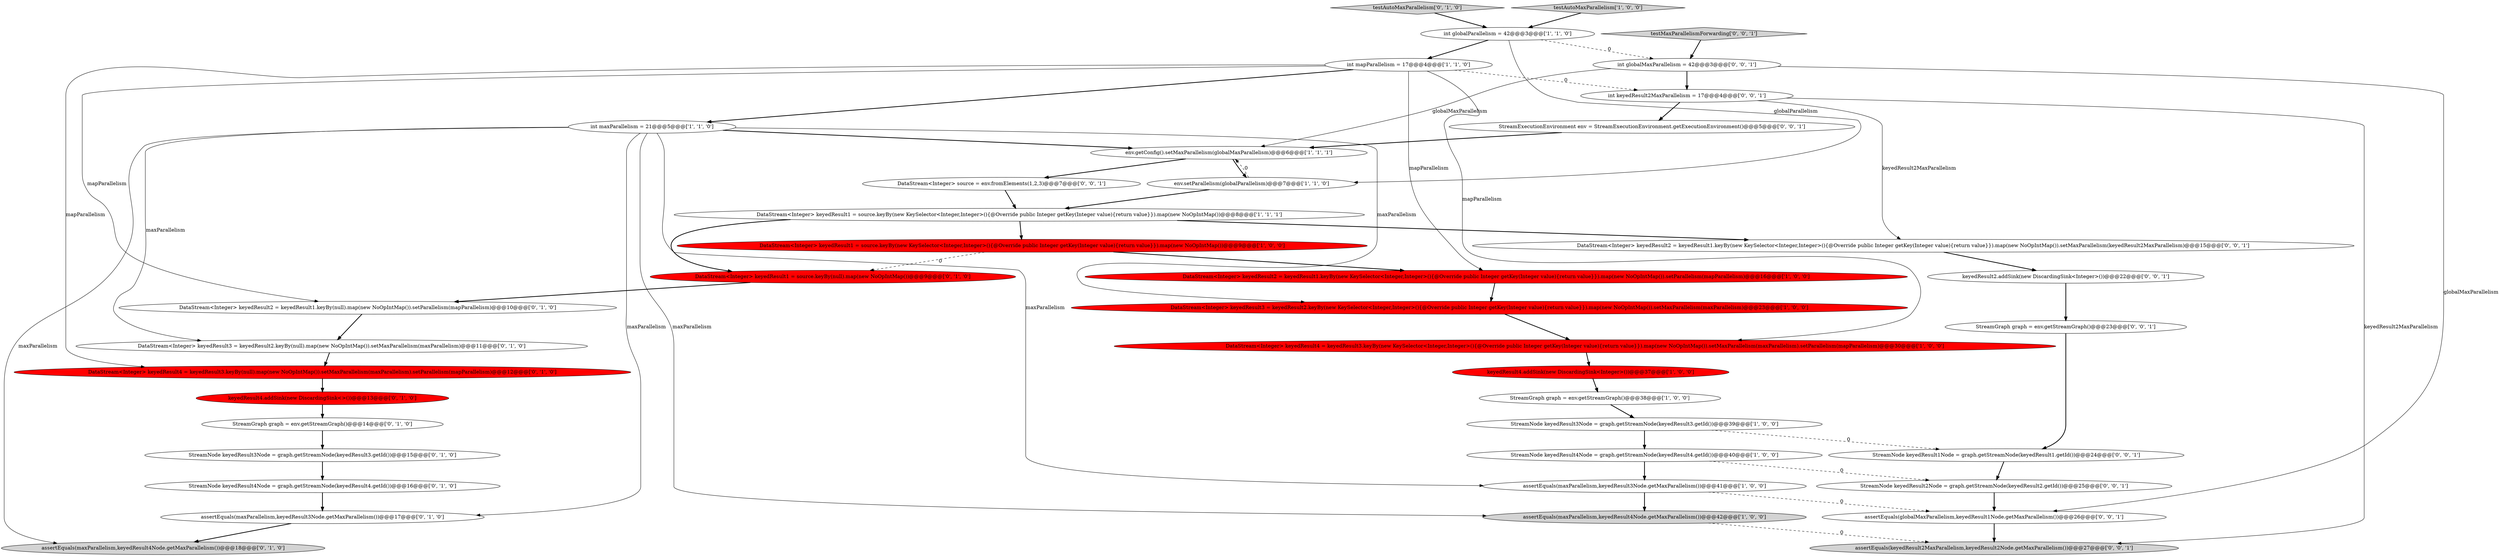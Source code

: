 digraph {
38 [style = filled, label = "StreamNode keyedResult2Node = graph.getStreamNode(keyedResult2.getId())@@@25@@@['0', '0', '1']", fillcolor = white, shape = ellipse image = "AAA0AAABBB3BBB"];
37 [style = filled, label = "assertEquals(keyedResult2MaxParallelism,keyedResult2Node.getMaxParallelism())@@@27@@@['0', '0', '1']", fillcolor = lightgray, shape = ellipse image = "AAA0AAABBB3BBB"];
22 [style = filled, label = "DataStream<Integer> keyedResult1 = source.keyBy(null).map(new NoOpIntMap())@@@9@@@['0', '1', '0']", fillcolor = red, shape = ellipse image = "AAA1AAABBB2BBB"];
23 [style = filled, label = "DataStream<Integer> keyedResult3 = keyedResult2.keyBy(null).map(new NoOpIntMap()).setMaxParallelism(maxParallelism)@@@11@@@['0', '1', '0']", fillcolor = white, shape = ellipse image = "AAA0AAABBB2BBB"];
19 [style = filled, label = "DataStream<Integer> keyedResult4 = keyedResult3.keyBy(null).map(new NoOpIntMap()).setMaxParallelism(maxParallelism).setParallelism(mapParallelism)@@@12@@@['0', '1', '0']", fillcolor = red, shape = ellipse image = "AAA1AAABBB2BBB"];
6 [style = filled, label = "env.getConfig().setMaxParallelism(globalMaxParallelism)@@@6@@@['1', '1', '1']", fillcolor = white, shape = ellipse image = "AAA0AAABBB1BBB"];
36 [style = filled, label = "StreamExecutionEnvironment env = StreamExecutionEnvironment.getExecutionEnvironment()@@@5@@@['0', '0', '1']", fillcolor = white, shape = ellipse image = "AAA0AAABBB3BBB"];
15 [style = filled, label = "DataStream<Integer> keyedResult4 = keyedResult3.keyBy(new KeySelector<Integer,Integer>(){@Override public Integer getKey(Integer value){return value}}).map(new NoOpIntMap()).setMaxParallelism(maxParallelism).setParallelism(mapParallelism)@@@30@@@['1', '0', '0']", fillcolor = red, shape = ellipse image = "AAA1AAABBB1BBB"];
11 [style = filled, label = "int globalParallelism = 42@@@3@@@['1', '1', '0']", fillcolor = white, shape = ellipse image = "AAA0AAABBB1BBB"];
4 [style = filled, label = "DataStream<Integer> keyedResult3 = keyedResult2.keyBy(new KeySelector<Integer,Integer>(){@Override public Integer getKey(Integer value){return value}}).map(new NoOpIntMap()).setMaxParallelism(maxParallelism)@@@23@@@['1', '0', '0']", fillcolor = red, shape = ellipse image = "AAA1AAABBB1BBB"];
29 [style = filled, label = "testMaxParallelismForwarding['0', '0', '1']", fillcolor = lightgray, shape = diamond image = "AAA0AAABBB3BBB"];
31 [style = filled, label = "int keyedResult2MaxParallelism = 17@@@4@@@['0', '0', '1']", fillcolor = white, shape = ellipse image = "AAA0AAABBB3BBB"];
10 [style = filled, label = "StreamGraph graph = env.getStreamGraph()@@@38@@@['1', '0', '0']", fillcolor = white, shape = ellipse image = "AAA0AAABBB1BBB"];
3 [style = filled, label = "assertEquals(maxParallelism,keyedResult4Node.getMaxParallelism())@@@42@@@['1', '0', '0']", fillcolor = lightgray, shape = ellipse image = "AAA0AAABBB1BBB"];
7 [style = filled, label = "StreamNode keyedResult4Node = graph.getStreamNode(keyedResult4.getId())@@@40@@@['1', '0', '0']", fillcolor = white, shape = ellipse image = "AAA0AAABBB1BBB"];
26 [style = filled, label = "DataStream<Integer> keyedResult2 = keyedResult1.keyBy(null).map(new NoOpIntMap()).setParallelism(mapParallelism)@@@10@@@['0', '1', '0']", fillcolor = white, shape = ellipse image = "AAA0AAABBB2BBB"];
27 [style = filled, label = "StreamGraph graph = env.getStreamGraph()@@@14@@@['0', '1', '0']", fillcolor = white, shape = ellipse image = "AAA0AAABBB2BBB"];
34 [style = filled, label = "DataStream<Integer> keyedResult2 = keyedResult1.keyBy(new KeySelector<Integer,Integer>(){@Override public Integer getKey(Integer value){return value}}).map(new NoOpIntMap()).setMaxParallelism(keyedResult2MaxParallelism)@@@15@@@['0', '0', '1']", fillcolor = white, shape = ellipse image = "AAA0AAABBB3BBB"];
35 [style = filled, label = "assertEquals(globalMaxParallelism,keyedResult1Node.getMaxParallelism())@@@26@@@['0', '0', '1']", fillcolor = white, shape = ellipse image = "AAA0AAABBB3BBB"];
24 [style = filled, label = "StreamNode keyedResult4Node = graph.getStreamNode(keyedResult4.getId())@@@16@@@['0', '1', '0']", fillcolor = white, shape = ellipse image = "AAA0AAABBB2BBB"];
30 [style = filled, label = "int globalMaxParallelism = 42@@@3@@@['0', '0', '1']", fillcolor = white, shape = ellipse image = "AAA0AAABBB3BBB"];
32 [style = filled, label = "DataStream<Integer> source = env.fromElements(1,2,3)@@@7@@@['0', '0', '1']", fillcolor = white, shape = ellipse image = "AAA0AAABBB3BBB"];
33 [style = filled, label = "StreamGraph graph = env.getStreamGraph()@@@23@@@['0', '0', '1']", fillcolor = white, shape = ellipse image = "AAA0AAABBB3BBB"];
16 [style = filled, label = "DataStream<Integer> keyedResult1 = source.keyBy(new KeySelector<Integer,Integer>(){@Override public Integer getKey(Integer value){return value}}).map(new NoOpIntMap())@@@9@@@['1', '0', '0']", fillcolor = red, shape = ellipse image = "AAA1AAABBB1BBB"];
20 [style = filled, label = "testAutoMaxParallelism['0', '1', '0']", fillcolor = lightgray, shape = diamond image = "AAA0AAABBB2BBB"];
9 [style = filled, label = "keyedResult4.addSink(new DiscardingSink<Integer>())@@@37@@@['1', '0', '0']", fillcolor = red, shape = ellipse image = "AAA1AAABBB1BBB"];
0 [style = filled, label = "DataStream<Integer> keyedResult2 = keyedResult1.keyBy(new KeySelector<Integer,Integer>(){@Override public Integer getKey(Integer value){return value}}).map(new NoOpIntMap()).setParallelism(mapParallelism)@@@16@@@['1', '0', '0']", fillcolor = red, shape = ellipse image = "AAA1AAABBB1BBB"];
8 [style = filled, label = "assertEquals(maxParallelism,keyedResult3Node.getMaxParallelism())@@@41@@@['1', '0', '0']", fillcolor = white, shape = ellipse image = "AAA0AAABBB1BBB"];
5 [style = filled, label = "testAutoMaxParallelism['1', '0', '0']", fillcolor = lightgray, shape = diamond image = "AAA0AAABBB1BBB"];
28 [style = filled, label = "StreamNode keyedResult1Node = graph.getStreamNode(keyedResult1.getId())@@@24@@@['0', '0', '1']", fillcolor = white, shape = ellipse image = "AAA0AAABBB3BBB"];
17 [style = filled, label = "assertEquals(maxParallelism,keyedResult3Node.getMaxParallelism())@@@17@@@['0', '1', '0']", fillcolor = white, shape = ellipse image = "AAA0AAABBB2BBB"];
14 [style = filled, label = "StreamNode keyedResult3Node = graph.getStreamNode(keyedResult3.getId())@@@39@@@['1', '0', '0']", fillcolor = white, shape = ellipse image = "AAA0AAABBB1BBB"];
21 [style = filled, label = "StreamNode keyedResult3Node = graph.getStreamNode(keyedResult3.getId())@@@15@@@['0', '1', '0']", fillcolor = white, shape = ellipse image = "AAA0AAABBB2BBB"];
12 [style = filled, label = "DataStream<Integer> keyedResult1 = source.keyBy(new KeySelector<Integer,Integer>(){@Override public Integer getKey(Integer value){return value}}).map(new NoOpIntMap())@@@8@@@['1', '1', '1']", fillcolor = white, shape = ellipse image = "AAA0AAABBB1BBB"];
18 [style = filled, label = "keyedResult4.addSink(new DiscardingSink<>())@@@13@@@['0', '1', '0']", fillcolor = red, shape = ellipse image = "AAA1AAABBB2BBB"];
39 [style = filled, label = "keyedResult2.addSink(new DiscardingSink<Integer>())@@@22@@@['0', '0', '1']", fillcolor = white, shape = ellipse image = "AAA0AAABBB3BBB"];
13 [style = filled, label = "int maxParallelism = 21@@@5@@@['1', '1', '0']", fillcolor = white, shape = ellipse image = "AAA0AAABBB1BBB"];
25 [style = filled, label = "assertEquals(maxParallelism,keyedResult4Node.getMaxParallelism())@@@18@@@['0', '1', '0']", fillcolor = lightgray, shape = ellipse image = "AAA0AAABBB2BBB"];
2 [style = filled, label = "int mapParallelism = 17@@@4@@@['1', '1', '0']", fillcolor = white, shape = ellipse image = "AAA0AAABBB1BBB"];
1 [style = filled, label = "env.setParallelism(globalParallelism)@@@7@@@['1', '1', '0']", fillcolor = white, shape = ellipse image = "AAA0AAABBB1BBB"];
6->32 [style = bold, label=""];
36->6 [style = bold, label=""];
22->26 [style = bold, label=""];
17->25 [style = bold, label=""];
2->19 [style = solid, label="mapParallelism"];
16->0 [style = bold, label=""];
19->18 [style = bold, label=""];
2->15 [style = solid, label="mapParallelism"];
29->30 [style = bold, label=""];
10->14 [style = bold, label=""];
31->37 [style = solid, label="keyedResult2MaxParallelism"];
14->28 [style = dashed, label="0"];
32->12 [style = bold, label=""];
13->25 [style = solid, label="maxParallelism"];
3->37 [style = dashed, label="0"];
33->28 [style = bold, label=""];
28->38 [style = bold, label=""];
4->15 [style = bold, label=""];
8->3 [style = bold, label=""];
13->4 [style = solid, label="maxParallelism"];
8->35 [style = dashed, label="0"];
31->36 [style = bold, label=""];
12->34 [style = bold, label=""];
21->24 [style = bold, label=""];
12->16 [style = bold, label=""];
9->10 [style = bold, label=""];
7->8 [style = bold, label=""];
13->23 [style = solid, label="maxParallelism"];
11->2 [style = bold, label=""];
39->33 [style = bold, label=""];
14->7 [style = bold, label=""];
2->13 [style = bold, label=""];
11->1 [style = solid, label="globalParallelism"];
2->31 [style = dashed, label="0"];
30->35 [style = solid, label="globalMaxParallelism"];
6->1 [style = bold, label=""];
2->0 [style = solid, label="mapParallelism"];
18->27 [style = bold, label=""];
35->37 [style = bold, label=""];
0->4 [style = bold, label=""];
15->9 [style = bold, label=""];
30->31 [style = bold, label=""];
13->17 [style = solid, label="maxParallelism"];
1->6 [style = dashed, label="0"];
23->19 [style = bold, label=""];
26->23 [style = bold, label=""];
34->39 [style = bold, label=""];
13->3 [style = solid, label="maxParallelism"];
24->17 [style = bold, label=""];
7->38 [style = dashed, label="0"];
1->12 [style = bold, label=""];
31->34 [style = solid, label="keyedResult2MaxParallelism"];
5->11 [style = bold, label=""];
13->6 [style = bold, label=""];
11->30 [style = dashed, label="0"];
38->35 [style = bold, label=""];
27->21 [style = bold, label=""];
13->8 [style = solid, label="maxParallelism"];
2->26 [style = solid, label="mapParallelism"];
30->6 [style = solid, label="globalMaxParallelism"];
12->22 [style = bold, label=""];
16->22 [style = dashed, label="0"];
20->11 [style = bold, label=""];
}

